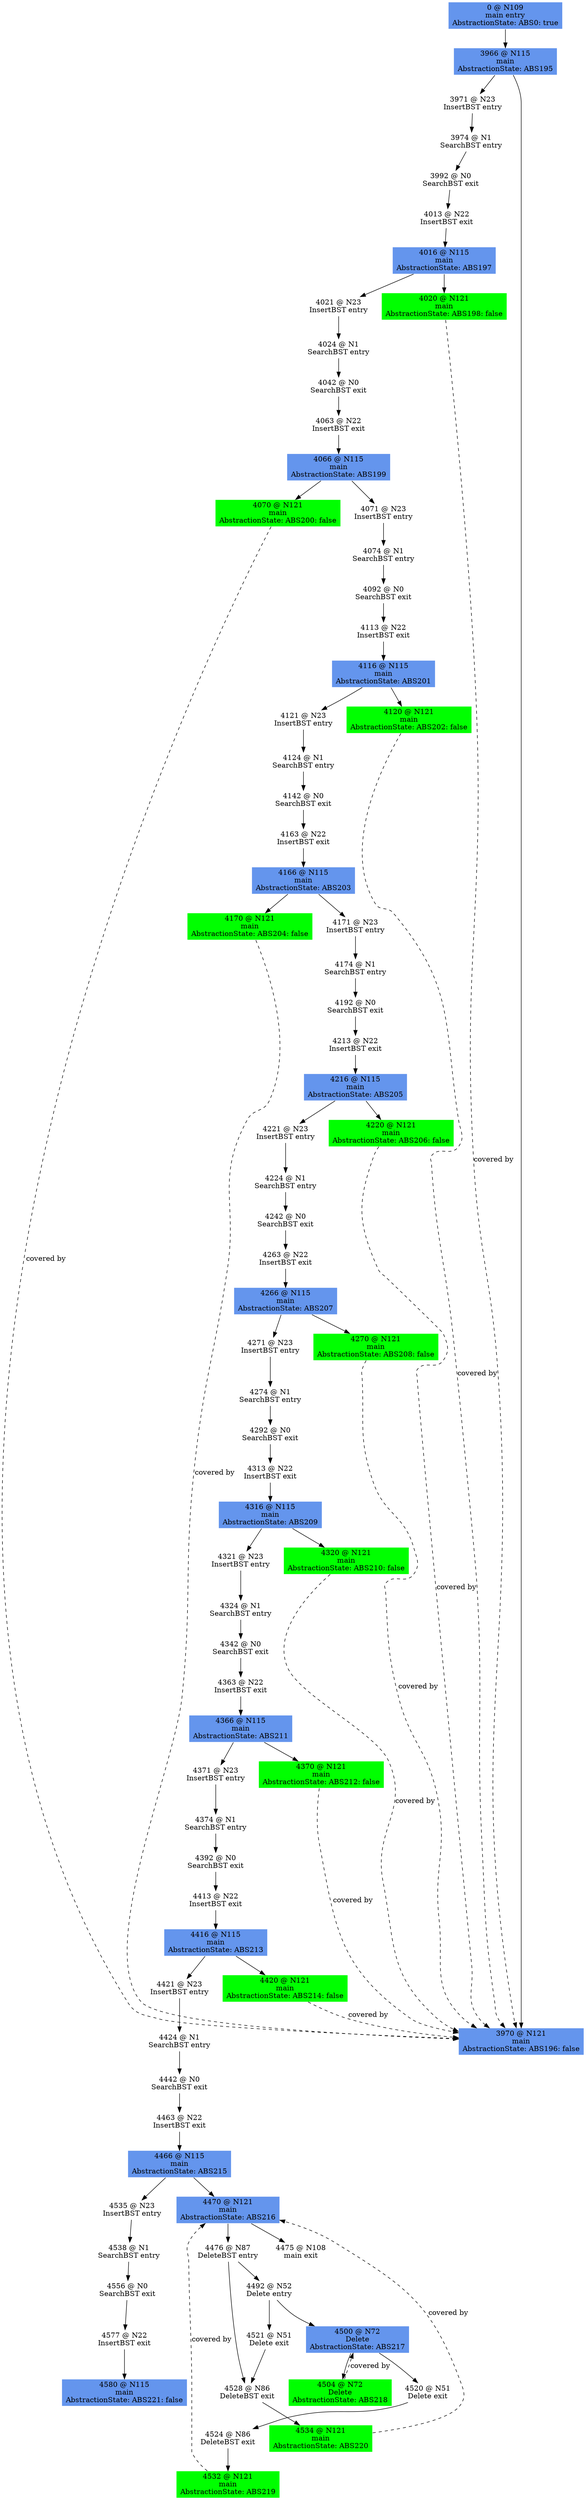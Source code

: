 digraph ARG {
node [style="filled" shape="box" color="white"]
0 [fillcolor="cornflowerblue" label="0 @ N109\nmain entry\nAbstractionState: ABS0: true\n" id="0"]
3966 [fillcolor="cornflowerblue" label="3966 @ N115\nmain\nAbstractionState: ABS195\n" id="3966"]
3970 [fillcolor="cornflowerblue" label="3970 @ N121\nmain\nAbstractionState: ABS196: false\n" id="3970"]
3971 [label="3971 @ N23\nInsertBST entry\n" id="3971"]
3974 [label="3974 @ N1\nSearchBST entry\n" id="3974"]
3992 [label="3992 @ N0\nSearchBST exit\n" id="3992"]
4013 [label="4013 @ N22\nInsertBST exit\n" id="4013"]
4016 [fillcolor="cornflowerblue" label="4016 @ N115\nmain\nAbstractionState: ABS197\n" id="4016"]
4020 [fillcolor="green" label="4020 @ N121\nmain\nAbstractionState: ABS198: false\n" id="4020"]
4021 [label="4021 @ N23\nInsertBST entry\n" id="4021"]
4024 [label="4024 @ N1\nSearchBST entry\n" id="4024"]
4042 [label="4042 @ N0\nSearchBST exit\n" id="4042"]
4063 [label="4063 @ N22\nInsertBST exit\n" id="4063"]
4066 [fillcolor="cornflowerblue" label="4066 @ N115\nmain\nAbstractionState: ABS199\n" id="4066"]
4071 [label="4071 @ N23\nInsertBST entry\n" id="4071"]
4074 [label="4074 @ N1\nSearchBST entry\n" id="4074"]
4092 [label="4092 @ N0\nSearchBST exit\n" id="4092"]
4113 [label="4113 @ N22\nInsertBST exit\n" id="4113"]
4116 [fillcolor="cornflowerblue" label="4116 @ N115\nmain\nAbstractionState: ABS201\n" id="4116"]
4121 [label="4121 @ N23\nInsertBST entry\n" id="4121"]
4124 [label="4124 @ N1\nSearchBST entry\n" id="4124"]
4142 [label="4142 @ N0\nSearchBST exit\n" id="4142"]
4163 [label="4163 @ N22\nInsertBST exit\n" id="4163"]
4166 [fillcolor="cornflowerblue" label="4166 @ N115\nmain\nAbstractionState: ABS203\n" id="4166"]
4170 [fillcolor="green" label="4170 @ N121\nmain\nAbstractionState: ABS204: false\n" id="4170"]
4171 [label="4171 @ N23\nInsertBST entry\n" id="4171"]
4174 [label="4174 @ N1\nSearchBST entry\n" id="4174"]
4192 [label="4192 @ N0\nSearchBST exit\n" id="4192"]
4213 [label="4213 @ N22\nInsertBST exit\n" id="4213"]
4216 [fillcolor="cornflowerblue" label="4216 @ N115\nmain\nAbstractionState: ABS205\n" id="4216"]
4221 [label="4221 @ N23\nInsertBST entry\n" id="4221"]
4224 [label="4224 @ N1\nSearchBST entry\n" id="4224"]
4242 [label="4242 @ N0\nSearchBST exit\n" id="4242"]
4263 [label="4263 @ N22\nInsertBST exit\n" id="4263"]
4266 [fillcolor="cornflowerblue" label="4266 @ N115\nmain\nAbstractionState: ABS207\n" id="4266"]
4271 [label="4271 @ N23\nInsertBST entry\n" id="4271"]
4274 [label="4274 @ N1\nSearchBST entry\n" id="4274"]
4292 [label="4292 @ N0\nSearchBST exit\n" id="4292"]
4313 [label="4313 @ N22\nInsertBST exit\n" id="4313"]
4316 [fillcolor="cornflowerblue" label="4316 @ N115\nmain\nAbstractionState: ABS209\n" id="4316"]
4321 [label="4321 @ N23\nInsertBST entry\n" id="4321"]
4324 [label="4324 @ N1\nSearchBST entry\n" id="4324"]
4342 [label="4342 @ N0\nSearchBST exit\n" id="4342"]
4363 [label="4363 @ N22\nInsertBST exit\n" id="4363"]
4366 [fillcolor="cornflowerblue" label="4366 @ N115\nmain\nAbstractionState: ABS211\n" id="4366"]
4371 [label="4371 @ N23\nInsertBST entry\n" id="4371"]
4374 [label="4374 @ N1\nSearchBST entry\n" id="4374"]
4392 [label="4392 @ N0\nSearchBST exit\n" id="4392"]
4413 [label="4413 @ N22\nInsertBST exit\n" id="4413"]
4416 [fillcolor="cornflowerblue" label="4416 @ N115\nmain\nAbstractionState: ABS213\n" id="4416"]
4421 [label="4421 @ N23\nInsertBST entry\n" id="4421"]
4424 [label="4424 @ N1\nSearchBST entry\n" id="4424"]
4442 [label="4442 @ N0\nSearchBST exit\n" id="4442"]
4463 [label="4463 @ N22\nInsertBST exit\n" id="4463"]
4466 [fillcolor="cornflowerblue" label="4466 @ N115\nmain\nAbstractionState: ABS215\n" id="4466"]
4535 [label="4535 @ N23\nInsertBST entry\n" id="4535"]
4538 [label="4538 @ N1\nSearchBST entry\n" id="4538"]
4556 [label="4556 @ N0\nSearchBST exit\n" id="4556"]
4577 [label="4577 @ N22\nInsertBST exit\n" id="4577"]
4580 [fillcolor="cornflowerblue" label="4580 @ N115\nmain\nAbstractionState: ABS221: false\n" id="4580"]
4470 [fillcolor="cornflowerblue" label="4470 @ N121\nmain\nAbstractionState: ABS216\n" id="4470"]
4476 [label="4476 @ N87\nDeleteBST entry\n" id="4476"]
4528 [label="4528 @ N86\nDeleteBST exit\n" id="4528"]
4534 [fillcolor="green" label="4534 @ N121\nmain\nAbstractionState: ABS220\n" id="4534"]
4492 [label="4492 @ N52\nDelete entry\n" id="4492"]
4500 [fillcolor="cornflowerblue" label="4500 @ N72\nDelete\nAbstractionState: ABS217\n" id="4500"]
4520 [label="4520 @ N51\nDelete exit\n" id="4520"]
4524 [label="4524 @ N86\nDeleteBST exit\n" id="4524"]
4532 [fillcolor="green" label="4532 @ N121\nmain\nAbstractionState: ABS219\n" id="4532"]
4504 [fillcolor="green" label="4504 @ N72\nDelete\nAbstractionState: ABS218\n" id="4504"]
4521 [label="4521 @ N51\nDelete exit\n" id="4521"]
4475 [label="4475 @ N108\nmain exit\n" id="4475"]
4420 [fillcolor="green" label="4420 @ N121\nmain\nAbstractionState: ABS214: false\n" id="4420"]
4370 [fillcolor="green" label="4370 @ N121\nmain\nAbstractionState: ABS212: false\n" id="4370"]
4320 [fillcolor="green" label="4320 @ N121\nmain\nAbstractionState: ABS210: false\n" id="4320"]
4270 [fillcolor="green" label="4270 @ N121\nmain\nAbstractionState: ABS208: false\n" id="4270"]
4220 [fillcolor="green" label="4220 @ N121\nmain\nAbstractionState: ABS206: false\n" id="4220"]
4120 [fillcolor="green" label="4120 @ N121\nmain\nAbstractionState: ABS202: false\n" id="4120"]
4070 [fillcolor="green" label="4070 @ N121\nmain\nAbstractionState: ABS200: false\n" id="4070"]
0 -> 3966 []
3966 -> 3971 []
3966 -> 3970 []
4020 -> 3970 [style="dashed" weight="0" label="covered by"]
4070 -> 3970 [style="dashed" weight="0" label="covered by"]
4120 -> 3970 [style="dashed" weight="0" label="covered by"]
4170 -> 3970 [style="dashed" weight="0" label="covered by"]
4220 -> 3970 [style="dashed" weight="0" label="covered by"]
4270 -> 3970 [style="dashed" weight="0" label="covered by"]
4320 -> 3970 [style="dashed" weight="0" label="covered by"]
4370 -> 3970 [style="dashed" weight="0" label="covered by"]
4420 -> 3970 [style="dashed" weight="0" label="covered by"]
3971 -> 3974 []
3974 -> 3992 []
3992 -> 4013 []
4013 -> 4016 []
4016 -> 4021 []
4016 -> 4020 []
4021 -> 4024 []
4024 -> 4042 []
4042 -> 4063 []
4063 -> 4066 []
4066 -> 4070 []
4066 -> 4071 []
4071 -> 4074 []
4074 -> 4092 []
4092 -> 4113 []
4113 -> 4116 []
4116 -> 4120 []
4116 -> 4121 []
4121 -> 4124 []
4124 -> 4142 []
4142 -> 4163 []
4163 -> 4166 []
4166 -> 4171 []
4166 -> 4170 []
4171 -> 4174 []
4174 -> 4192 []
4192 -> 4213 []
4213 -> 4216 []
4216 -> 4220 []
4216 -> 4221 []
4221 -> 4224 []
4224 -> 4242 []
4242 -> 4263 []
4263 -> 4266 []
4266 -> 4270 []
4266 -> 4271 []
4271 -> 4274 []
4274 -> 4292 []
4292 -> 4313 []
4313 -> 4316 []
4316 -> 4320 []
4316 -> 4321 []
4321 -> 4324 []
4324 -> 4342 []
4342 -> 4363 []
4363 -> 4366 []
4366 -> 4370 []
4366 -> 4371 []
4371 -> 4374 []
4374 -> 4392 []
4392 -> 4413 []
4413 -> 4416 []
4416 -> 4420 []
4416 -> 4421 []
4421 -> 4424 []
4424 -> 4442 []
4442 -> 4463 []
4463 -> 4466 []
4466 -> 4470 []
4466 -> 4535 []
4535 -> 4538 []
4538 -> 4556 []
4556 -> 4577 []
4577 -> 4580 []
4532 -> 4470 [style="dashed" weight="0" label="covered by"]
4534 -> 4470 [style="dashed" weight="0" label="covered by"]
4470 -> 4475 []
4470 -> 4476 []
4476 -> 4492 []
4476 -> 4528 []
4528 -> 4534 []
4492 -> 4521 []
4492 -> 4500 []
4504 -> 4500 [style="dashed" weight="0" label="covered by"]
4500 -> 4504 []
4500 -> 4520 []
4520 -> 4524 []
4524 -> 4532 []
4521 -> 4528 []
}
